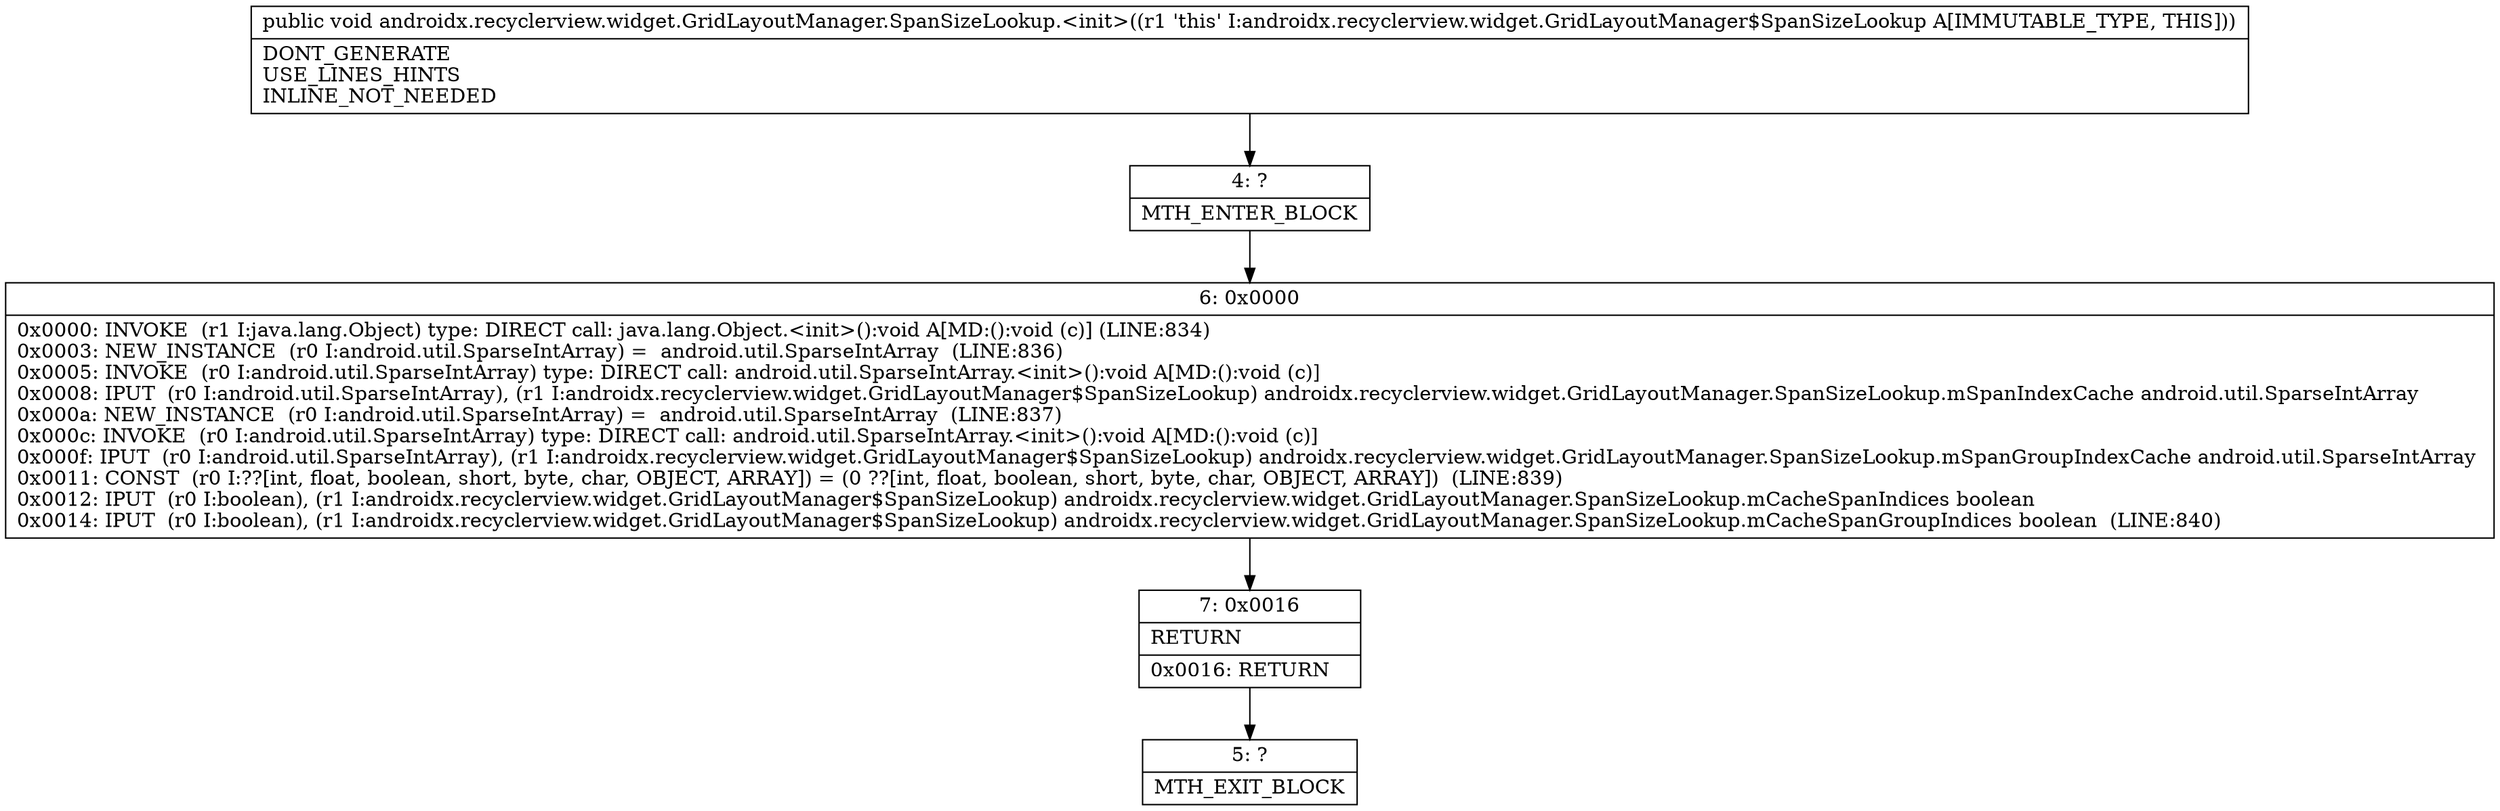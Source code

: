 digraph "CFG forandroidx.recyclerview.widget.GridLayoutManager.SpanSizeLookup.\<init\>()V" {
Node_4 [shape=record,label="{4\:\ ?|MTH_ENTER_BLOCK\l}"];
Node_6 [shape=record,label="{6\:\ 0x0000|0x0000: INVOKE  (r1 I:java.lang.Object) type: DIRECT call: java.lang.Object.\<init\>():void A[MD:():void (c)] (LINE:834)\l0x0003: NEW_INSTANCE  (r0 I:android.util.SparseIntArray) =  android.util.SparseIntArray  (LINE:836)\l0x0005: INVOKE  (r0 I:android.util.SparseIntArray) type: DIRECT call: android.util.SparseIntArray.\<init\>():void A[MD:():void (c)]\l0x0008: IPUT  (r0 I:android.util.SparseIntArray), (r1 I:androidx.recyclerview.widget.GridLayoutManager$SpanSizeLookup) androidx.recyclerview.widget.GridLayoutManager.SpanSizeLookup.mSpanIndexCache android.util.SparseIntArray \l0x000a: NEW_INSTANCE  (r0 I:android.util.SparseIntArray) =  android.util.SparseIntArray  (LINE:837)\l0x000c: INVOKE  (r0 I:android.util.SparseIntArray) type: DIRECT call: android.util.SparseIntArray.\<init\>():void A[MD:():void (c)]\l0x000f: IPUT  (r0 I:android.util.SparseIntArray), (r1 I:androidx.recyclerview.widget.GridLayoutManager$SpanSizeLookup) androidx.recyclerview.widget.GridLayoutManager.SpanSizeLookup.mSpanGroupIndexCache android.util.SparseIntArray \l0x0011: CONST  (r0 I:??[int, float, boolean, short, byte, char, OBJECT, ARRAY]) = (0 ??[int, float, boolean, short, byte, char, OBJECT, ARRAY])  (LINE:839)\l0x0012: IPUT  (r0 I:boolean), (r1 I:androidx.recyclerview.widget.GridLayoutManager$SpanSizeLookup) androidx.recyclerview.widget.GridLayoutManager.SpanSizeLookup.mCacheSpanIndices boolean \l0x0014: IPUT  (r0 I:boolean), (r1 I:androidx.recyclerview.widget.GridLayoutManager$SpanSizeLookup) androidx.recyclerview.widget.GridLayoutManager.SpanSizeLookup.mCacheSpanGroupIndices boolean  (LINE:840)\l}"];
Node_7 [shape=record,label="{7\:\ 0x0016|RETURN\l|0x0016: RETURN   \l}"];
Node_5 [shape=record,label="{5\:\ ?|MTH_EXIT_BLOCK\l}"];
MethodNode[shape=record,label="{public void androidx.recyclerview.widget.GridLayoutManager.SpanSizeLookup.\<init\>((r1 'this' I:androidx.recyclerview.widget.GridLayoutManager$SpanSizeLookup A[IMMUTABLE_TYPE, THIS]))  | DONT_GENERATE\lUSE_LINES_HINTS\lINLINE_NOT_NEEDED\l}"];
MethodNode -> Node_4;Node_4 -> Node_6;
Node_6 -> Node_7;
Node_7 -> Node_5;
}

